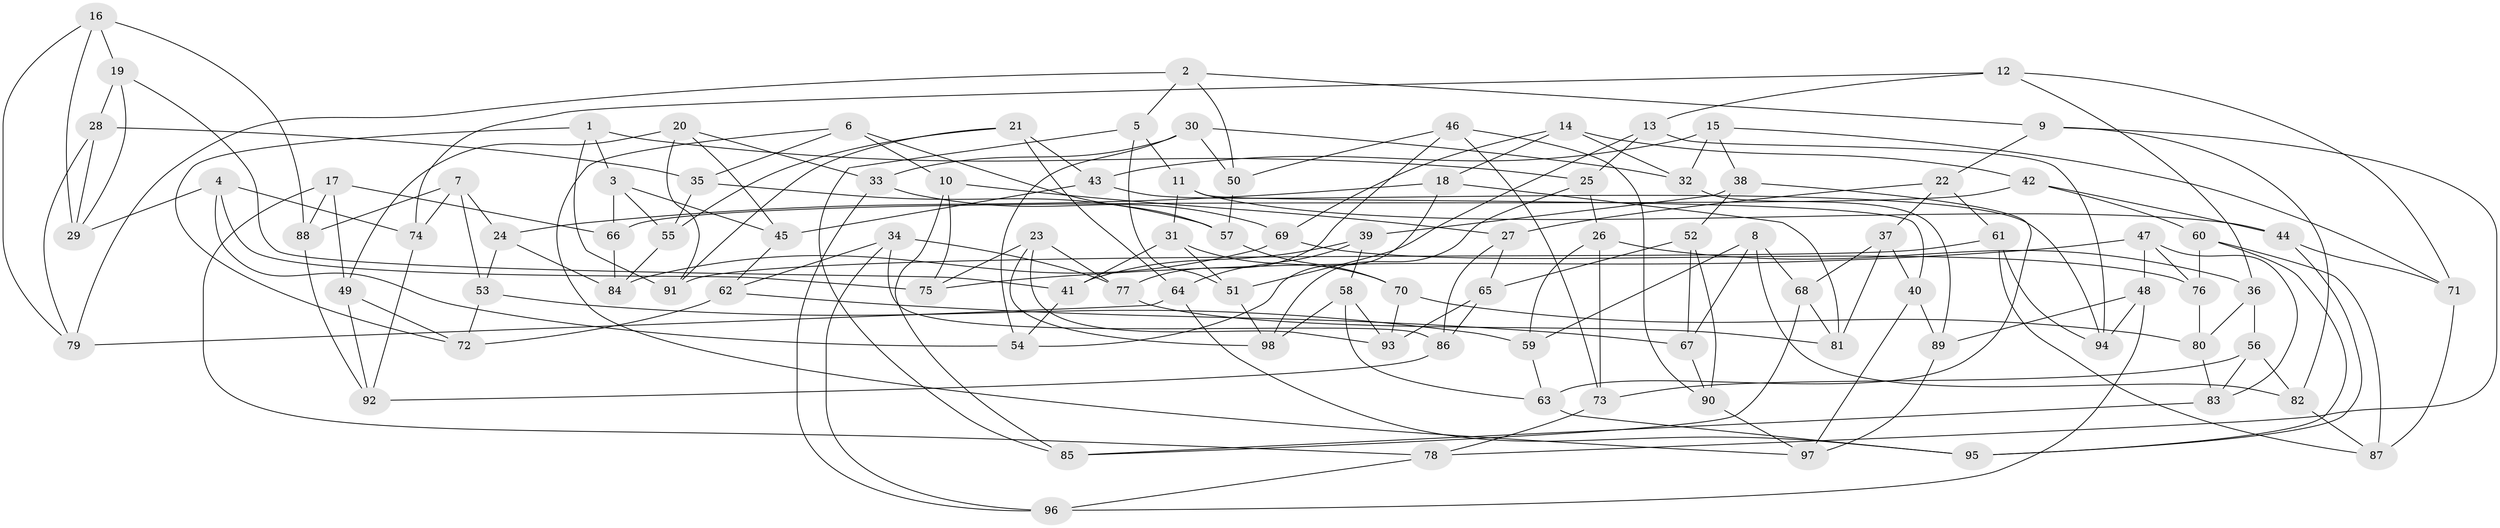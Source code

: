 // coarse degree distribution, {6: 0.4915254237288136, 5: 0.15254237288135594, 4: 0.3050847457627119, 3: 0.05084745762711865}
// Generated by graph-tools (version 1.1) at 2025/42/03/06/25 10:42:22]
// undirected, 98 vertices, 196 edges
graph export_dot {
graph [start="1"]
  node [color=gray90,style=filled];
  1;
  2;
  3;
  4;
  5;
  6;
  7;
  8;
  9;
  10;
  11;
  12;
  13;
  14;
  15;
  16;
  17;
  18;
  19;
  20;
  21;
  22;
  23;
  24;
  25;
  26;
  27;
  28;
  29;
  30;
  31;
  32;
  33;
  34;
  35;
  36;
  37;
  38;
  39;
  40;
  41;
  42;
  43;
  44;
  45;
  46;
  47;
  48;
  49;
  50;
  51;
  52;
  53;
  54;
  55;
  56;
  57;
  58;
  59;
  60;
  61;
  62;
  63;
  64;
  65;
  66;
  67;
  68;
  69;
  70;
  71;
  72;
  73;
  74;
  75;
  76;
  77;
  78;
  79;
  80;
  81;
  82;
  83;
  84;
  85;
  86;
  87;
  88;
  89;
  90;
  91;
  92;
  93;
  94;
  95;
  96;
  97;
  98;
  1 -- 3;
  1 -- 72;
  1 -- 91;
  1 -- 25;
  2 -- 9;
  2 -- 50;
  2 -- 79;
  2 -- 5;
  3 -- 45;
  3 -- 66;
  3 -- 55;
  4 -- 29;
  4 -- 75;
  4 -- 74;
  4 -- 54;
  5 -- 11;
  5 -- 85;
  5 -- 51;
  6 -- 97;
  6 -- 35;
  6 -- 10;
  6 -- 57;
  7 -- 24;
  7 -- 53;
  7 -- 88;
  7 -- 74;
  8 -- 59;
  8 -- 82;
  8 -- 67;
  8 -- 68;
  9 -- 22;
  9 -- 82;
  9 -- 78;
  10 -- 75;
  10 -- 85;
  10 -- 27;
  11 -- 31;
  11 -- 40;
  11 -- 44;
  12 -- 74;
  12 -- 71;
  12 -- 13;
  12 -- 36;
  13 -- 25;
  13 -- 94;
  13 -- 51;
  14 -- 69;
  14 -- 18;
  14 -- 32;
  14 -- 42;
  15 -- 38;
  15 -- 32;
  15 -- 71;
  15 -- 43;
  16 -- 79;
  16 -- 88;
  16 -- 29;
  16 -- 19;
  17 -- 78;
  17 -- 66;
  17 -- 88;
  17 -- 49;
  18 -- 54;
  18 -- 24;
  18 -- 81;
  19 -- 28;
  19 -- 29;
  19 -- 41;
  20 -- 33;
  20 -- 49;
  20 -- 45;
  20 -- 91;
  21 -- 91;
  21 -- 43;
  21 -- 64;
  21 -- 55;
  22 -- 37;
  22 -- 27;
  22 -- 61;
  23 -- 93;
  23 -- 77;
  23 -- 75;
  23 -- 98;
  24 -- 84;
  24 -- 53;
  25 -- 98;
  25 -- 26;
  26 -- 36;
  26 -- 73;
  26 -- 59;
  27 -- 65;
  27 -- 86;
  28 -- 79;
  28 -- 29;
  28 -- 35;
  30 -- 32;
  30 -- 54;
  30 -- 33;
  30 -- 50;
  31 -- 51;
  31 -- 70;
  31 -- 41;
  32 -- 89;
  33 -- 96;
  33 -- 69;
  34 -- 62;
  34 -- 77;
  34 -- 96;
  34 -- 86;
  35 -- 55;
  35 -- 57;
  36 -- 80;
  36 -- 56;
  37 -- 81;
  37 -- 68;
  37 -- 40;
  38 -- 63;
  38 -- 52;
  38 -- 39;
  39 -- 64;
  39 -- 58;
  39 -- 41;
  40 -- 89;
  40 -- 97;
  41 -- 54;
  42 -- 60;
  42 -- 44;
  42 -- 66;
  43 -- 45;
  43 -- 94;
  44 -- 71;
  44 -- 95;
  45 -- 62;
  46 -- 90;
  46 -- 77;
  46 -- 73;
  46 -- 50;
  47 -- 76;
  47 -- 48;
  47 -- 75;
  47 -- 83;
  48 -- 96;
  48 -- 94;
  48 -- 89;
  49 -- 72;
  49 -- 92;
  50 -- 57;
  51 -- 98;
  52 -- 90;
  52 -- 65;
  52 -- 67;
  53 -- 59;
  53 -- 72;
  55 -- 84;
  56 -- 82;
  56 -- 73;
  56 -- 83;
  57 -- 70;
  58 -- 63;
  58 -- 93;
  58 -- 98;
  59 -- 63;
  60 -- 95;
  60 -- 87;
  60 -- 76;
  61 -- 91;
  61 -- 94;
  61 -- 87;
  62 -- 72;
  62 -- 67;
  63 -- 95;
  64 -- 79;
  64 -- 95;
  65 -- 86;
  65 -- 93;
  66 -- 84;
  67 -- 90;
  68 -- 81;
  68 -- 85;
  69 -- 76;
  69 -- 84;
  70 -- 93;
  70 -- 80;
  71 -- 87;
  73 -- 78;
  74 -- 92;
  76 -- 80;
  77 -- 81;
  78 -- 96;
  80 -- 83;
  82 -- 87;
  83 -- 85;
  86 -- 92;
  88 -- 92;
  89 -- 97;
  90 -- 97;
}
